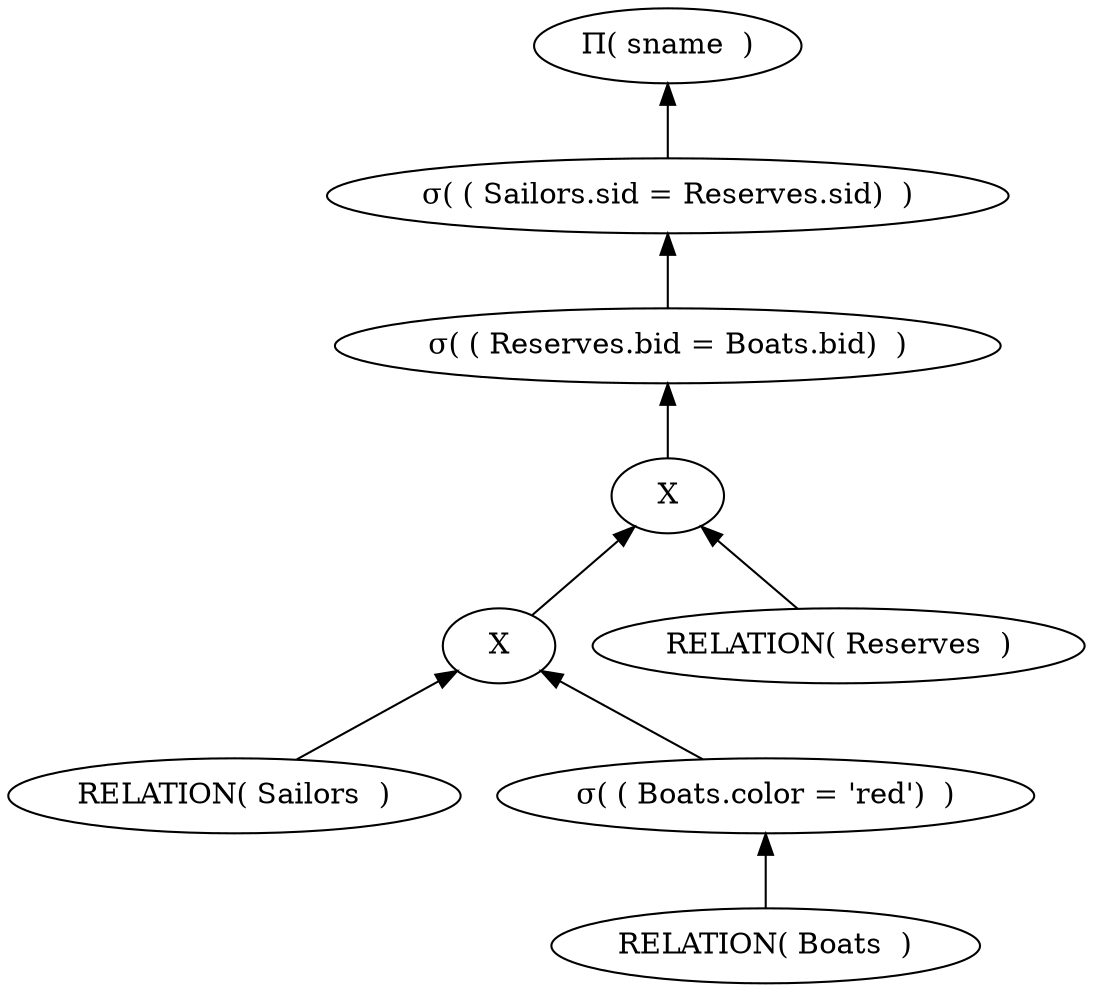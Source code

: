 digraph G {
edge [dir=back]
node1[ label = "&#928;( sname  )"]
node2[ label = "&#963;( ( Sailors.sid = Reserves.sid)  )" ]
node1->node2
node3[ label = "&#963;( ( Reserves.bid = Boats.bid)  )" ]
node2->node3
node4[ label = "X"]
node3->node4
node5[ label = "X"]
node4->node5
node6[ label = "RELATION( Sailors  )" ]
node5->node6
node7[ label = "&#963;( ( Boats.color = 'red')  )" ]
node5->node7
node8[ label = "RELATION( Boats  )" ]
node7->node8
node9[ label = "RELATION( Reserves  )" ]
node4->node9
}
